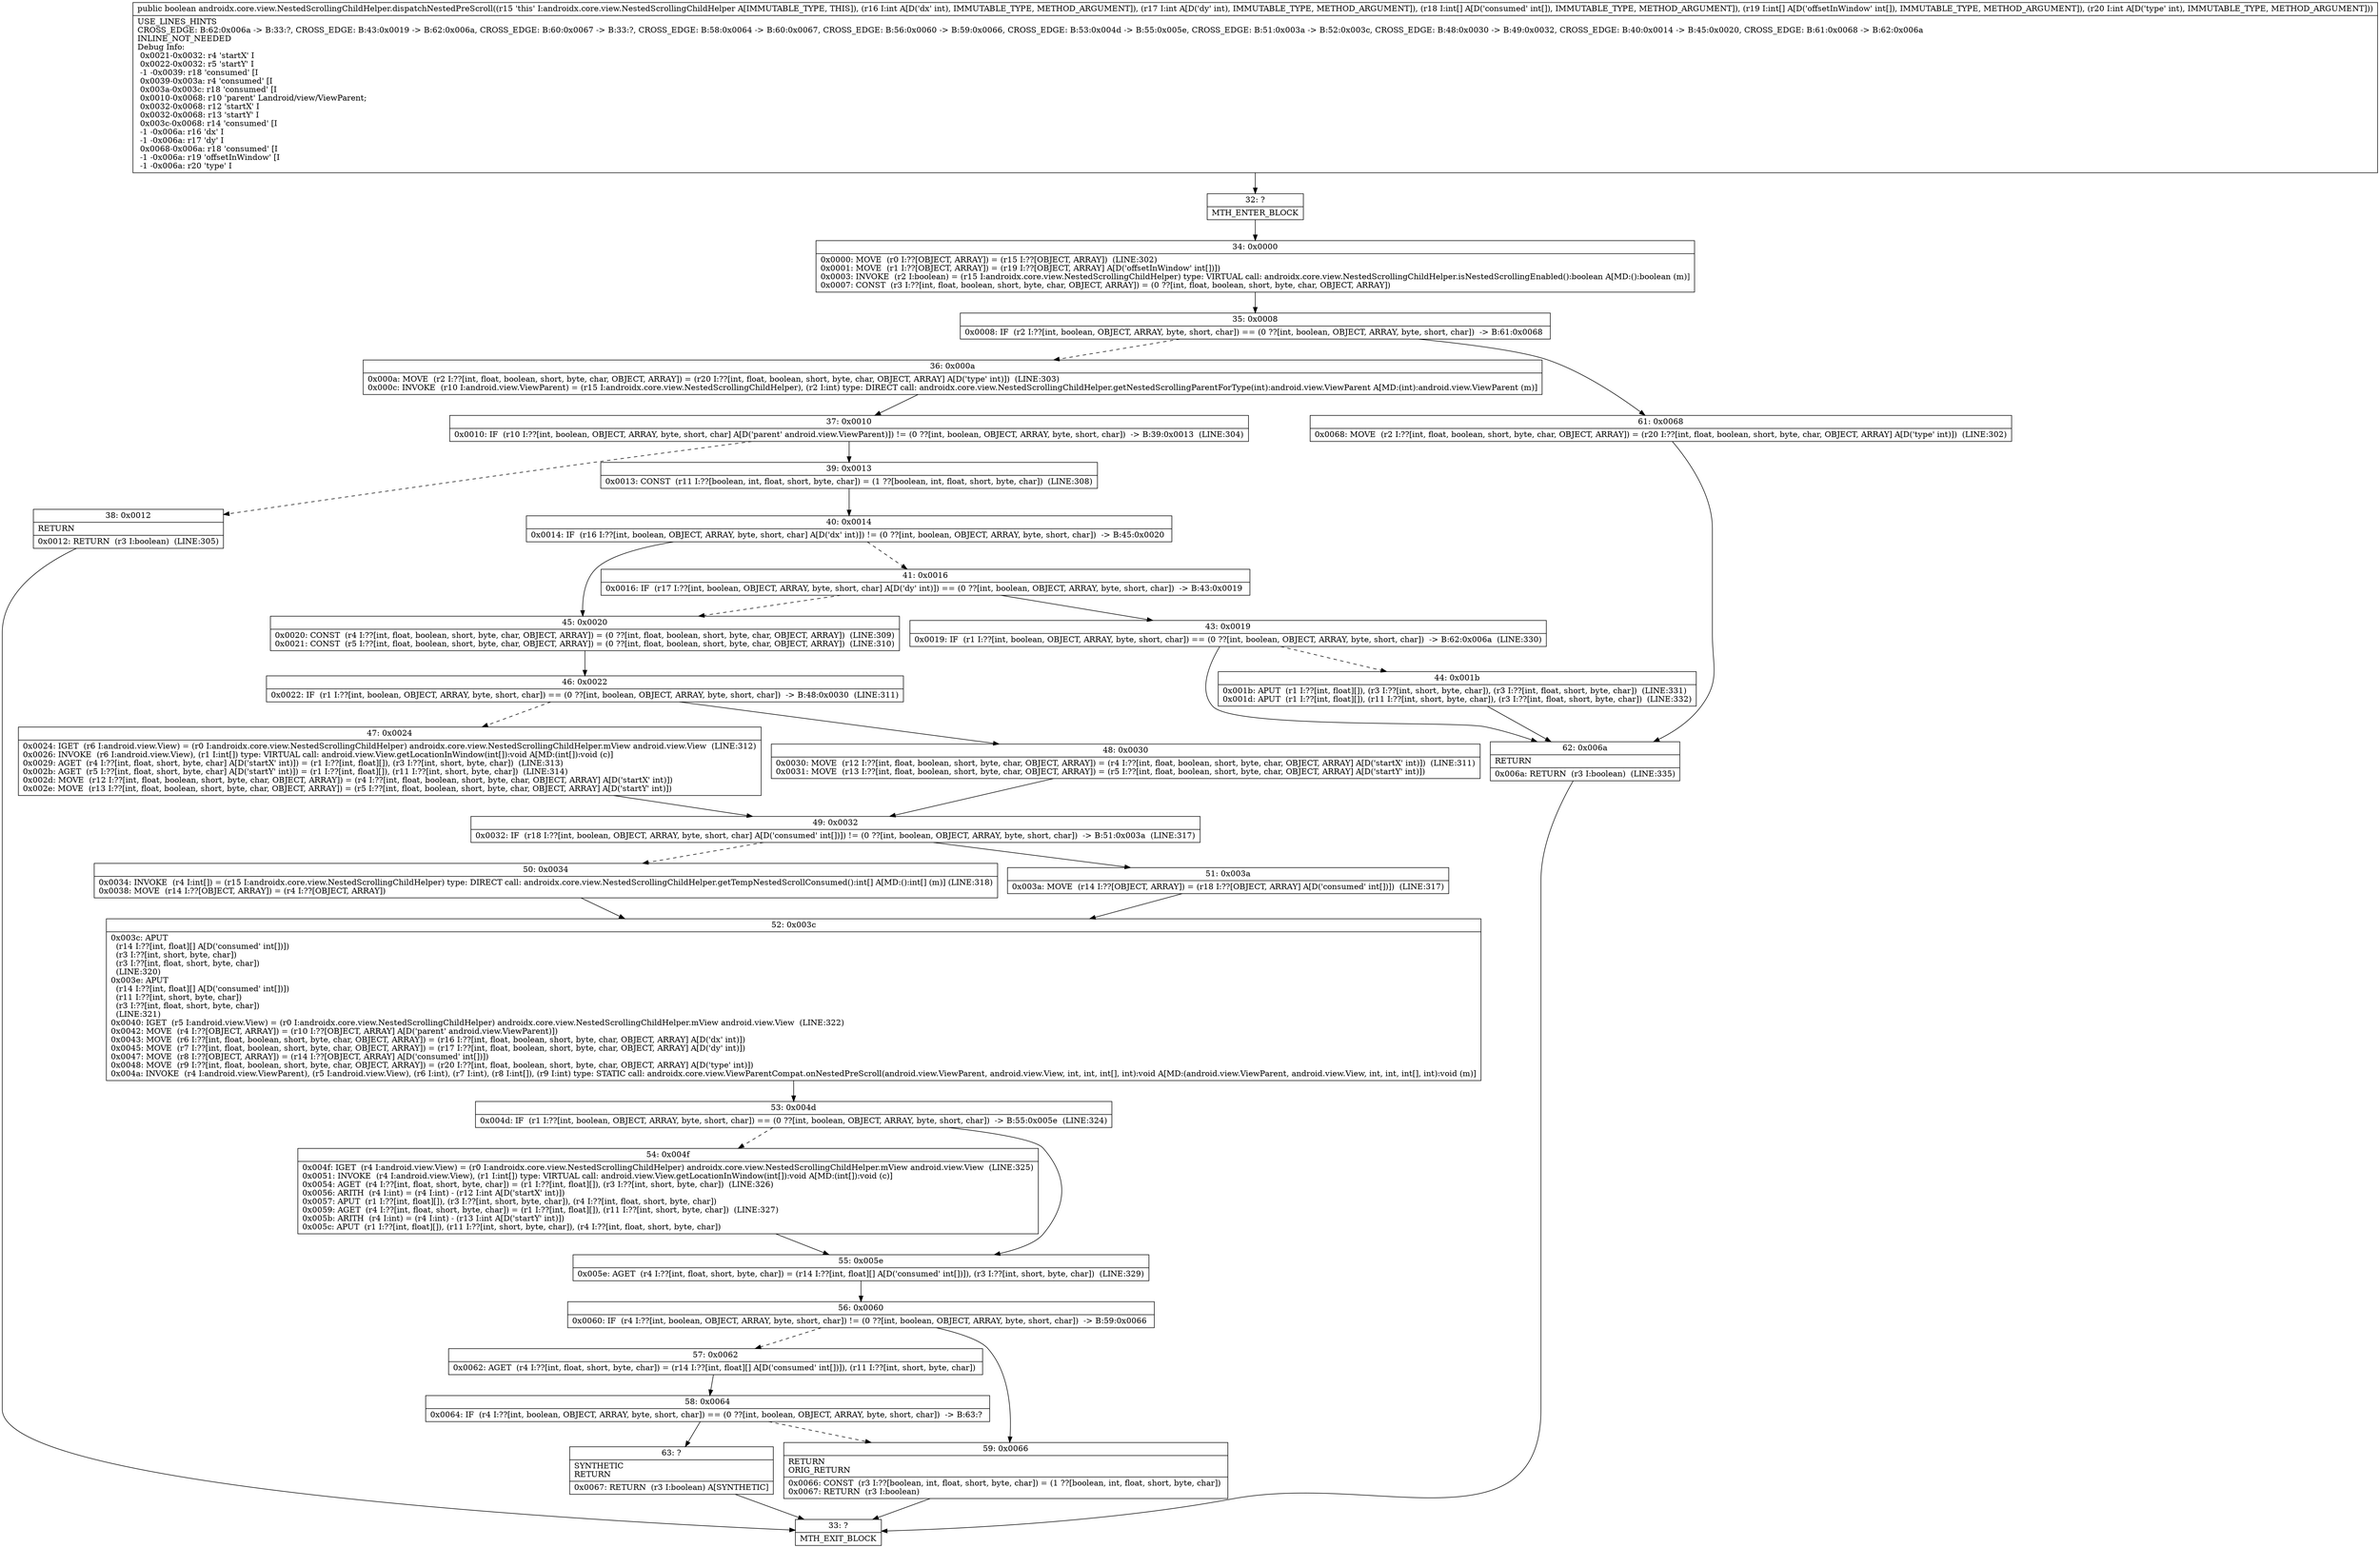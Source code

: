 digraph "CFG forandroidx.core.view.NestedScrollingChildHelper.dispatchNestedPreScroll(II[I[II)Z" {
Node_32 [shape=record,label="{32\:\ ?|MTH_ENTER_BLOCK\l}"];
Node_34 [shape=record,label="{34\:\ 0x0000|0x0000: MOVE  (r0 I:??[OBJECT, ARRAY]) = (r15 I:??[OBJECT, ARRAY])  (LINE:302)\l0x0001: MOVE  (r1 I:??[OBJECT, ARRAY]) = (r19 I:??[OBJECT, ARRAY] A[D('offsetInWindow' int[])]) \l0x0003: INVOKE  (r2 I:boolean) = (r15 I:androidx.core.view.NestedScrollingChildHelper) type: VIRTUAL call: androidx.core.view.NestedScrollingChildHelper.isNestedScrollingEnabled():boolean A[MD:():boolean (m)]\l0x0007: CONST  (r3 I:??[int, float, boolean, short, byte, char, OBJECT, ARRAY]) = (0 ??[int, float, boolean, short, byte, char, OBJECT, ARRAY]) \l}"];
Node_35 [shape=record,label="{35\:\ 0x0008|0x0008: IF  (r2 I:??[int, boolean, OBJECT, ARRAY, byte, short, char]) == (0 ??[int, boolean, OBJECT, ARRAY, byte, short, char])  \-\> B:61:0x0068 \l}"];
Node_36 [shape=record,label="{36\:\ 0x000a|0x000a: MOVE  (r2 I:??[int, float, boolean, short, byte, char, OBJECT, ARRAY]) = (r20 I:??[int, float, boolean, short, byte, char, OBJECT, ARRAY] A[D('type' int)])  (LINE:303)\l0x000c: INVOKE  (r10 I:android.view.ViewParent) = (r15 I:androidx.core.view.NestedScrollingChildHelper), (r2 I:int) type: DIRECT call: androidx.core.view.NestedScrollingChildHelper.getNestedScrollingParentForType(int):android.view.ViewParent A[MD:(int):android.view.ViewParent (m)]\l}"];
Node_37 [shape=record,label="{37\:\ 0x0010|0x0010: IF  (r10 I:??[int, boolean, OBJECT, ARRAY, byte, short, char] A[D('parent' android.view.ViewParent)]) != (0 ??[int, boolean, OBJECT, ARRAY, byte, short, char])  \-\> B:39:0x0013  (LINE:304)\l}"];
Node_38 [shape=record,label="{38\:\ 0x0012|RETURN\l|0x0012: RETURN  (r3 I:boolean)  (LINE:305)\l}"];
Node_33 [shape=record,label="{33\:\ ?|MTH_EXIT_BLOCK\l}"];
Node_39 [shape=record,label="{39\:\ 0x0013|0x0013: CONST  (r11 I:??[boolean, int, float, short, byte, char]) = (1 ??[boolean, int, float, short, byte, char])  (LINE:308)\l}"];
Node_40 [shape=record,label="{40\:\ 0x0014|0x0014: IF  (r16 I:??[int, boolean, OBJECT, ARRAY, byte, short, char] A[D('dx' int)]) != (0 ??[int, boolean, OBJECT, ARRAY, byte, short, char])  \-\> B:45:0x0020 \l}"];
Node_41 [shape=record,label="{41\:\ 0x0016|0x0016: IF  (r17 I:??[int, boolean, OBJECT, ARRAY, byte, short, char] A[D('dy' int)]) == (0 ??[int, boolean, OBJECT, ARRAY, byte, short, char])  \-\> B:43:0x0019 \l}"];
Node_43 [shape=record,label="{43\:\ 0x0019|0x0019: IF  (r1 I:??[int, boolean, OBJECT, ARRAY, byte, short, char]) == (0 ??[int, boolean, OBJECT, ARRAY, byte, short, char])  \-\> B:62:0x006a  (LINE:330)\l}"];
Node_44 [shape=record,label="{44\:\ 0x001b|0x001b: APUT  (r1 I:??[int, float][]), (r3 I:??[int, short, byte, char]), (r3 I:??[int, float, short, byte, char])  (LINE:331)\l0x001d: APUT  (r1 I:??[int, float][]), (r11 I:??[int, short, byte, char]), (r3 I:??[int, float, short, byte, char])  (LINE:332)\l}"];
Node_62 [shape=record,label="{62\:\ 0x006a|RETURN\l|0x006a: RETURN  (r3 I:boolean)  (LINE:335)\l}"];
Node_45 [shape=record,label="{45\:\ 0x0020|0x0020: CONST  (r4 I:??[int, float, boolean, short, byte, char, OBJECT, ARRAY]) = (0 ??[int, float, boolean, short, byte, char, OBJECT, ARRAY])  (LINE:309)\l0x0021: CONST  (r5 I:??[int, float, boolean, short, byte, char, OBJECT, ARRAY]) = (0 ??[int, float, boolean, short, byte, char, OBJECT, ARRAY])  (LINE:310)\l}"];
Node_46 [shape=record,label="{46\:\ 0x0022|0x0022: IF  (r1 I:??[int, boolean, OBJECT, ARRAY, byte, short, char]) == (0 ??[int, boolean, OBJECT, ARRAY, byte, short, char])  \-\> B:48:0x0030  (LINE:311)\l}"];
Node_47 [shape=record,label="{47\:\ 0x0024|0x0024: IGET  (r6 I:android.view.View) = (r0 I:androidx.core.view.NestedScrollingChildHelper) androidx.core.view.NestedScrollingChildHelper.mView android.view.View  (LINE:312)\l0x0026: INVOKE  (r6 I:android.view.View), (r1 I:int[]) type: VIRTUAL call: android.view.View.getLocationInWindow(int[]):void A[MD:(int[]):void (c)]\l0x0029: AGET  (r4 I:??[int, float, short, byte, char] A[D('startX' int)]) = (r1 I:??[int, float][]), (r3 I:??[int, short, byte, char])  (LINE:313)\l0x002b: AGET  (r5 I:??[int, float, short, byte, char] A[D('startY' int)]) = (r1 I:??[int, float][]), (r11 I:??[int, short, byte, char])  (LINE:314)\l0x002d: MOVE  (r12 I:??[int, float, boolean, short, byte, char, OBJECT, ARRAY]) = (r4 I:??[int, float, boolean, short, byte, char, OBJECT, ARRAY] A[D('startX' int)]) \l0x002e: MOVE  (r13 I:??[int, float, boolean, short, byte, char, OBJECT, ARRAY]) = (r5 I:??[int, float, boolean, short, byte, char, OBJECT, ARRAY] A[D('startY' int)]) \l}"];
Node_49 [shape=record,label="{49\:\ 0x0032|0x0032: IF  (r18 I:??[int, boolean, OBJECT, ARRAY, byte, short, char] A[D('consumed' int[])]) != (0 ??[int, boolean, OBJECT, ARRAY, byte, short, char])  \-\> B:51:0x003a  (LINE:317)\l}"];
Node_50 [shape=record,label="{50\:\ 0x0034|0x0034: INVOKE  (r4 I:int[]) = (r15 I:androidx.core.view.NestedScrollingChildHelper) type: DIRECT call: androidx.core.view.NestedScrollingChildHelper.getTempNestedScrollConsumed():int[] A[MD:():int[] (m)] (LINE:318)\l0x0038: MOVE  (r14 I:??[OBJECT, ARRAY]) = (r4 I:??[OBJECT, ARRAY]) \l}"];
Node_52 [shape=record,label="{52\:\ 0x003c|0x003c: APUT  \l  (r14 I:??[int, float][] A[D('consumed' int[])])\l  (r3 I:??[int, short, byte, char])\l  (r3 I:??[int, float, short, byte, char])\l  (LINE:320)\l0x003e: APUT  \l  (r14 I:??[int, float][] A[D('consumed' int[])])\l  (r11 I:??[int, short, byte, char])\l  (r3 I:??[int, float, short, byte, char])\l  (LINE:321)\l0x0040: IGET  (r5 I:android.view.View) = (r0 I:androidx.core.view.NestedScrollingChildHelper) androidx.core.view.NestedScrollingChildHelper.mView android.view.View  (LINE:322)\l0x0042: MOVE  (r4 I:??[OBJECT, ARRAY]) = (r10 I:??[OBJECT, ARRAY] A[D('parent' android.view.ViewParent)]) \l0x0043: MOVE  (r6 I:??[int, float, boolean, short, byte, char, OBJECT, ARRAY]) = (r16 I:??[int, float, boolean, short, byte, char, OBJECT, ARRAY] A[D('dx' int)]) \l0x0045: MOVE  (r7 I:??[int, float, boolean, short, byte, char, OBJECT, ARRAY]) = (r17 I:??[int, float, boolean, short, byte, char, OBJECT, ARRAY] A[D('dy' int)]) \l0x0047: MOVE  (r8 I:??[OBJECT, ARRAY]) = (r14 I:??[OBJECT, ARRAY] A[D('consumed' int[])]) \l0x0048: MOVE  (r9 I:??[int, float, boolean, short, byte, char, OBJECT, ARRAY]) = (r20 I:??[int, float, boolean, short, byte, char, OBJECT, ARRAY] A[D('type' int)]) \l0x004a: INVOKE  (r4 I:android.view.ViewParent), (r5 I:android.view.View), (r6 I:int), (r7 I:int), (r8 I:int[]), (r9 I:int) type: STATIC call: androidx.core.view.ViewParentCompat.onNestedPreScroll(android.view.ViewParent, android.view.View, int, int, int[], int):void A[MD:(android.view.ViewParent, android.view.View, int, int, int[], int):void (m)]\l}"];
Node_53 [shape=record,label="{53\:\ 0x004d|0x004d: IF  (r1 I:??[int, boolean, OBJECT, ARRAY, byte, short, char]) == (0 ??[int, boolean, OBJECT, ARRAY, byte, short, char])  \-\> B:55:0x005e  (LINE:324)\l}"];
Node_54 [shape=record,label="{54\:\ 0x004f|0x004f: IGET  (r4 I:android.view.View) = (r0 I:androidx.core.view.NestedScrollingChildHelper) androidx.core.view.NestedScrollingChildHelper.mView android.view.View  (LINE:325)\l0x0051: INVOKE  (r4 I:android.view.View), (r1 I:int[]) type: VIRTUAL call: android.view.View.getLocationInWindow(int[]):void A[MD:(int[]):void (c)]\l0x0054: AGET  (r4 I:??[int, float, short, byte, char]) = (r1 I:??[int, float][]), (r3 I:??[int, short, byte, char])  (LINE:326)\l0x0056: ARITH  (r4 I:int) = (r4 I:int) \- (r12 I:int A[D('startX' int)]) \l0x0057: APUT  (r1 I:??[int, float][]), (r3 I:??[int, short, byte, char]), (r4 I:??[int, float, short, byte, char]) \l0x0059: AGET  (r4 I:??[int, float, short, byte, char]) = (r1 I:??[int, float][]), (r11 I:??[int, short, byte, char])  (LINE:327)\l0x005b: ARITH  (r4 I:int) = (r4 I:int) \- (r13 I:int A[D('startY' int)]) \l0x005c: APUT  (r1 I:??[int, float][]), (r11 I:??[int, short, byte, char]), (r4 I:??[int, float, short, byte, char]) \l}"];
Node_55 [shape=record,label="{55\:\ 0x005e|0x005e: AGET  (r4 I:??[int, float, short, byte, char]) = (r14 I:??[int, float][] A[D('consumed' int[])]), (r3 I:??[int, short, byte, char])  (LINE:329)\l}"];
Node_56 [shape=record,label="{56\:\ 0x0060|0x0060: IF  (r4 I:??[int, boolean, OBJECT, ARRAY, byte, short, char]) != (0 ??[int, boolean, OBJECT, ARRAY, byte, short, char])  \-\> B:59:0x0066 \l}"];
Node_57 [shape=record,label="{57\:\ 0x0062|0x0062: AGET  (r4 I:??[int, float, short, byte, char]) = (r14 I:??[int, float][] A[D('consumed' int[])]), (r11 I:??[int, short, byte, char]) \l}"];
Node_58 [shape=record,label="{58\:\ 0x0064|0x0064: IF  (r4 I:??[int, boolean, OBJECT, ARRAY, byte, short, char]) == (0 ??[int, boolean, OBJECT, ARRAY, byte, short, char])  \-\> B:63:? \l}"];
Node_63 [shape=record,label="{63\:\ ?|SYNTHETIC\lRETURN\l|0x0067: RETURN  (r3 I:boolean) A[SYNTHETIC]\l}"];
Node_59 [shape=record,label="{59\:\ 0x0066|RETURN\lORIG_RETURN\l|0x0066: CONST  (r3 I:??[boolean, int, float, short, byte, char]) = (1 ??[boolean, int, float, short, byte, char]) \l0x0067: RETURN  (r3 I:boolean) \l}"];
Node_51 [shape=record,label="{51\:\ 0x003a|0x003a: MOVE  (r14 I:??[OBJECT, ARRAY]) = (r18 I:??[OBJECT, ARRAY] A[D('consumed' int[])])  (LINE:317)\l}"];
Node_48 [shape=record,label="{48\:\ 0x0030|0x0030: MOVE  (r12 I:??[int, float, boolean, short, byte, char, OBJECT, ARRAY]) = (r4 I:??[int, float, boolean, short, byte, char, OBJECT, ARRAY] A[D('startX' int)])  (LINE:311)\l0x0031: MOVE  (r13 I:??[int, float, boolean, short, byte, char, OBJECT, ARRAY]) = (r5 I:??[int, float, boolean, short, byte, char, OBJECT, ARRAY] A[D('startY' int)]) \l}"];
Node_61 [shape=record,label="{61\:\ 0x0068|0x0068: MOVE  (r2 I:??[int, float, boolean, short, byte, char, OBJECT, ARRAY]) = (r20 I:??[int, float, boolean, short, byte, char, OBJECT, ARRAY] A[D('type' int)])  (LINE:302)\l}"];
MethodNode[shape=record,label="{public boolean androidx.core.view.NestedScrollingChildHelper.dispatchNestedPreScroll((r15 'this' I:androidx.core.view.NestedScrollingChildHelper A[IMMUTABLE_TYPE, THIS]), (r16 I:int A[D('dx' int), IMMUTABLE_TYPE, METHOD_ARGUMENT]), (r17 I:int A[D('dy' int), IMMUTABLE_TYPE, METHOD_ARGUMENT]), (r18 I:int[] A[D('consumed' int[]), IMMUTABLE_TYPE, METHOD_ARGUMENT]), (r19 I:int[] A[D('offsetInWindow' int[]), IMMUTABLE_TYPE, METHOD_ARGUMENT]), (r20 I:int A[D('type' int), IMMUTABLE_TYPE, METHOD_ARGUMENT]))  | USE_LINES_HINTS\lCROSS_EDGE: B:62:0x006a \-\> B:33:?, CROSS_EDGE: B:43:0x0019 \-\> B:62:0x006a, CROSS_EDGE: B:60:0x0067 \-\> B:33:?, CROSS_EDGE: B:58:0x0064 \-\> B:60:0x0067, CROSS_EDGE: B:56:0x0060 \-\> B:59:0x0066, CROSS_EDGE: B:53:0x004d \-\> B:55:0x005e, CROSS_EDGE: B:51:0x003a \-\> B:52:0x003c, CROSS_EDGE: B:48:0x0030 \-\> B:49:0x0032, CROSS_EDGE: B:40:0x0014 \-\> B:45:0x0020, CROSS_EDGE: B:61:0x0068 \-\> B:62:0x006a\lINLINE_NOT_NEEDED\lDebug Info:\l  0x0021\-0x0032: r4 'startX' I\l  0x0022\-0x0032: r5 'startY' I\l  \-1 \-0x0039: r18 'consumed' [I\l  0x0039\-0x003a: r4 'consumed' [I\l  0x003a\-0x003c: r18 'consumed' [I\l  0x0010\-0x0068: r10 'parent' Landroid\/view\/ViewParent;\l  0x0032\-0x0068: r12 'startX' I\l  0x0032\-0x0068: r13 'startY' I\l  0x003c\-0x0068: r14 'consumed' [I\l  \-1 \-0x006a: r16 'dx' I\l  \-1 \-0x006a: r17 'dy' I\l  0x0068\-0x006a: r18 'consumed' [I\l  \-1 \-0x006a: r19 'offsetInWindow' [I\l  \-1 \-0x006a: r20 'type' I\l}"];
MethodNode -> Node_32;Node_32 -> Node_34;
Node_34 -> Node_35;
Node_35 -> Node_36[style=dashed];
Node_35 -> Node_61;
Node_36 -> Node_37;
Node_37 -> Node_38[style=dashed];
Node_37 -> Node_39;
Node_38 -> Node_33;
Node_39 -> Node_40;
Node_40 -> Node_41[style=dashed];
Node_40 -> Node_45;
Node_41 -> Node_43;
Node_41 -> Node_45[style=dashed];
Node_43 -> Node_44[style=dashed];
Node_43 -> Node_62;
Node_44 -> Node_62;
Node_62 -> Node_33;
Node_45 -> Node_46;
Node_46 -> Node_47[style=dashed];
Node_46 -> Node_48;
Node_47 -> Node_49;
Node_49 -> Node_50[style=dashed];
Node_49 -> Node_51;
Node_50 -> Node_52;
Node_52 -> Node_53;
Node_53 -> Node_54[style=dashed];
Node_53 -> Node_55;
Node_54 -> Node_55;
Node_55 -> Node_56;
Node_56 -> Node_57[style=dashed];
Node_56 -> Node_59;
Node_57 -> Node_58;
Node_58 -> Node_59[style=dashed];
Node_58 -> Node_63;
Node_63 -> Node_33;
Node_59 -> Node_33;
Node_51 -> Node_52;
Node_48 -> Node_49;
Node_61 -> Node_62;
}

